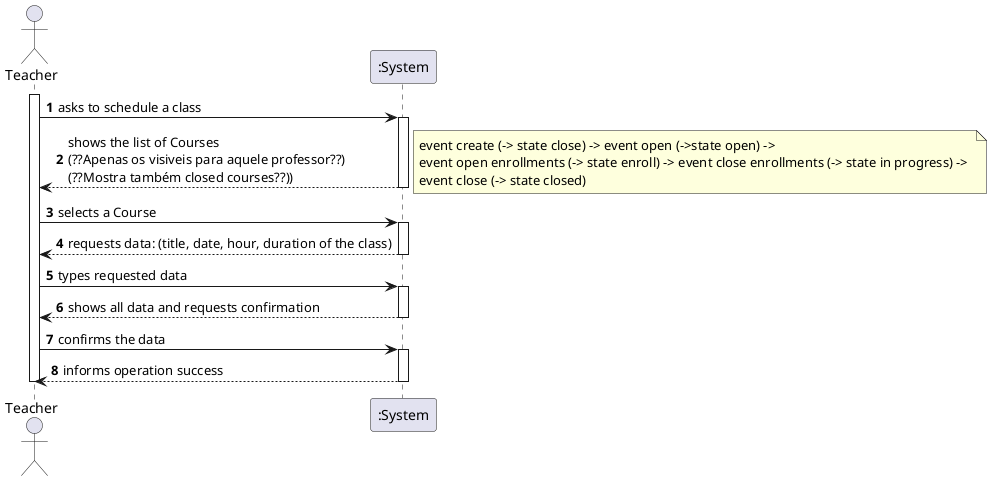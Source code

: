 @startuml
autonumber

actor "Teacher" as Tea

activate Tea

Tea -> ":System": asks to schedule a class
activate ":System"
Tea <-- ":System": shows the list of Courses \n(??Apenas os visiveis para aquele professor??)\n(??Mostra também closed courses??))
note right: event create (-> state close) -> event open (->state open) -> \nevent open enrollments (-> state enroll) -> event close enrollments (-> state in progress) -> \nevent close (-> state closed)
deactivate ":System"

Tea -> ":System":selects a Course
activate ":System"
Tea <-- ":System": requests data: (title, date, hour, duration of the class)
deactivate ":System"

Tea -> ":System":types requested data
activate ":System"
Tea <-- ":System":shows all data and requests confirmation
deactivate ":System"

Tea -> ":System":confirms the data
activate ":System"
Tea <-- ":System":informs operation success
deactivate ":System"

deactivate Tea

@enduml
